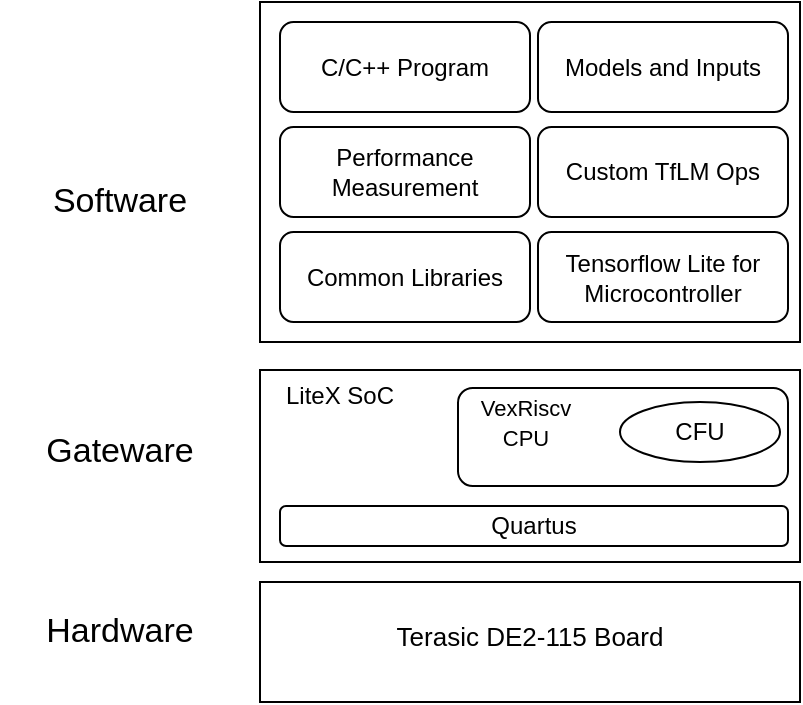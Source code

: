 <mxfile version="22.0.4" type="github">
  <diagram name="Page-1" id="HI1YJ3buInjqBCvJgjDs">
    <mxGraphModel dx="614" dy="946" grid="1" gridSize="10" guides="1" tooltips="1" connect="1" arrows="1" fold="1" page="1" pageScale="1" pageWidth="850" pageHeight="1100" math="0" shadow="0">
      <root>
        <mxCell id="0" />
        <mxCell id="1" parent="0" />
        <mxCell id="I18DxEgqCckAB1pVpRdH-3" value="" style="rounded=0;whiteSpace=wrap;html=1;" parent="1" vertex="1">
          <mxGeometry x="280" y="120" width="270" height="170" as="geometry" />
        </mxCell>
        <mxCell id="I18DxEgqCckAB1pVpRdH-4" value="" style="rounded=0;whiteSpace=wrap;html=1;" parent="1" vertex="1">
          <mxGeometry x="280" y="304" width="270" height="96" as="geometry" />
        </mxCell>
        <mxCell id="I18DxEgqCckAB1pVpRdH-5" value="&lt;sup&gt;&lt;font style=&quot;font-size: 13px;&quot;&gt;Terasic DE2-115 Board&lt;/font&gt;&lt;/sup&gt;" style="rounded=0;whiteSpace=wrap;html=1;" parent="1" vertex="1">
          <mxGeometry x="280" y="410" width="270" height="60" as="geometry" />
        </mxCell>
        <mxCell id="I18DxEgqCckAB1pVpRdH-6" value="&lt;font style=&quot;font-size: 17px;&quot;&gt;Software&lt;/font&gt;" style="text;html=1;strokeColor=none;fillColor=none;align=center;verticalAlign=middle;whiteSpace=wrap;rounded=0;" parent="1" vertex="1">
          <mxGeometry x="150" y="205" width="120" height="30" as="geometry" />
        </mxCell>
        <mxCell id="I18DxEgqCckAB1pVpRdH-7" value="&lt;font style=&quot;font-size: 17px;&quot;&gt;Gateware&lt;/font&gt;" style="text;html=1;strokeColor=none;fillColor=none;align=center;verticalAlign=middle;whiteSpace=wrap;rounded=0;" parent="1" vertex="1">
          <mxGeometry x="150" y="330" width="120" height="30" as="geometry" />
        </mxCell>
        <mxCell id="I18DxEgqCckAB1pVpRdH-8" value="&lt;font style=&quot;font-size: 17px;&quot;&gt;Hardware&lt;/font&gt;" style="text;html=1;strokeColor=none;fillColor=none;align=center;verticalAlign=middle;whiteSpace=wrap;rounded=0;" parent="1" vertex="1">
          <mxGeometry x="150" y="420" width="120" height="30" as="geometry" />
        </mxCell>
        <mxCell id="I18DxEgqCckAB1pVpRdH-9" value="LiteX SoC" style="text;html=1;strokeColor=none;fillColor=none;align=center;verticalAlign=middle;whiteSpace=wrap;rounded=0;" parent="1" vertex="1">
          <mxGeometry x="280" y="304" width="80" height="26" as="geometry" />
        </mxCell>
        <mxCell id="I18DxEgqCckAB1pVpRdH-10" value="" style="rounded=1;whiteSpace=wrap;html=1;" parent="1" vertex="1">
          <mxGeometry x="379" y="313" width="165" height="49" as="geometry" />
        </mxCell>
        <mxCell id="I18DxEgqCckAB1pVpRdH-11" value="Quartus" style="rounded=1;whiteSpace=wrap;html=1;" parent="1" vertex="1">
          <mxGeometry x="290" y="372" width="254" height="20" as="geometry" />
        </mxCell>
        <mxCell id="eecW9gSvEmwEg2QaWP26-1" value="&lt;font style=&quot;font-size: 11px;&quot;&gt;VexRiscv&lt;br&gt;CPU&lt;/font&gt;" style="text;html=1;strokeColor=none;fillColor=none;align=center;verticalAlign=middle;whiteSpace=wrap;rounded=0;" vertex="1" parent="1">
          <mxGeometry x="373" y="315" width="80" height="30" as="geometry" />
        </mxCell>
        <mxCell id="eecW9gSvEmwEg2QaWP26-2" value="CFU" style="ellipse;whiteSpace=wrap;html=1;" vertex="1" parent="1">
          <mxGeometry x="460" y="320" width="80" height="30" as="geometry" />
        </mxCell>
        <mxCell id="eecW9gSvEmwEg2QaWP26-3" value="C/C++ Program" style="rounded=1;whiteSpace=wrap;html=1;" vertex="1" parent="1">
          <mxGeometry x="290" y="130" width="125" height="45" as="geometry" />
        </mxCell>
        <mxCell id="eecW9gSvEmwEg2QaWP26-4" value="Performance Measurement" style="rounded=1;whiteSpace=wrap;html=1;" vertex="1" parent="1">
          <mxGeometry x="290" y="182.5" width="125" height="45" as="geometry" />
        </mxCell>
        <mxCell id="eecW9gSvEmwEg2QaWP26-5" value="Common Libraries" style="rounded=1;whiteSpace=wrap;html=1;" vertex="1" parent="1">
          <mxGeometry x="290" y="235" width="125" height="45" as="geometry" />
        </mxCell>
        <mxCell id="eecW9gSvEmwEg2QaWP26-6" value="Tensorflow Lite for Microcontroller" style="rounded=1;whiteSpace=wrap;html=1;" vertex="1" parent="1">
          <mxGeometry x="419" y="235" width="125" height="45" as="geometry" />
        </mxCell>
        <mxCell id="eecW9gSvEmwEg2QaWP26-7" value="Custom TfLM Ops" style="rounded=1;whiteSpace=wrap;html=1;" vertex="1" parent="1">
          <mxGeometry x="419" y="182.5" width="125" height="45" as="geometry" />
        </mxCell>
        <mxCell id="eecW9gSvEmwEg2QaWP26-8" value="Models and Inputs" style="rounded=1;whiteSpace=wrap;html=1;" vertex="1" parent="1">
          <mxGeometry x="419" y="130" width="125" height="45" as="geometry" />
        </mxCell>
      </root>
    </mxGraphModel>
  </diagram>
</mxfile>
